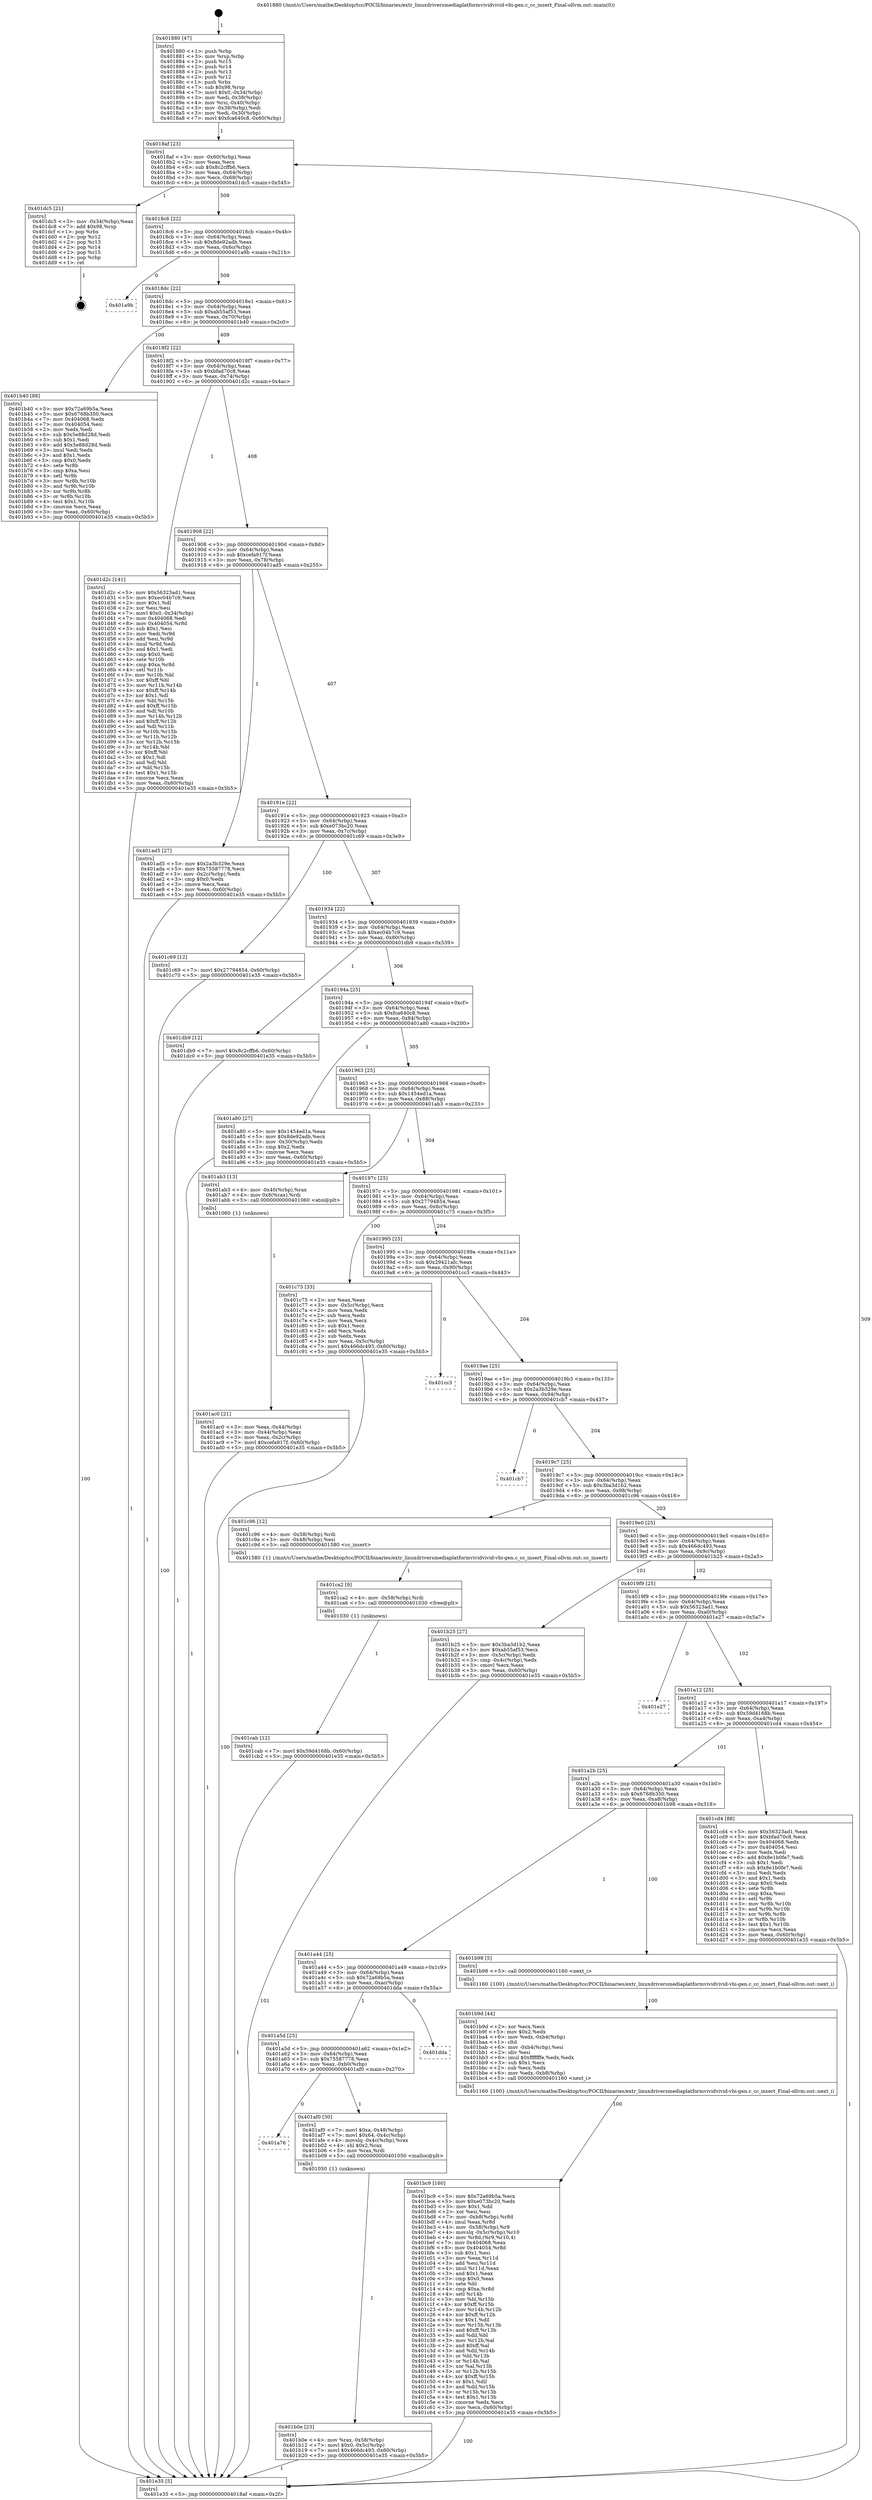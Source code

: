 digraph "0x401880" {
  label = "0x401880 (/mnt/c/Users/mathe/Desktop/tcc/POCII/binaries/extr_linuxdriversmediaplatformvividvivid-vbi-gen.c_cc_insert_Final-ollvm.out::main(0))"
  labelloc = "t"
  node[shape=record]

  Entry [label="",width=0.3,height=0.3,shape=circle,fillcolor=black,style=filled]
  "0x4018af" [label="{
     0x4018af [23]\l
     | [instrs]\l
     &nbsp;&nbsp;0x4018af \<+3\>: mov -0x60(%rbp),%eax\l
     &nbsp;&nbsp;0x4018b2 \<+2\>: mov %eax,%ecx\l
     &nbsp;&nbsp;0x4018b4 \<+6\>: sub $0x8c2cffb6,%ecx\l
     &nbsp;&nbsp;0x4018ba \<+3\>: mov %eax,-0x64(%rbp)\l
     &nbsp;&nbsp;0x4018bd \<+3\>: mov %ecx,-0x68(%rbp)\l
     &nbsp;&nbsp;0x4018c0 \<+6\>: je 0000000000401dc5 \<main+0x545\>\l
  }"]
  "0x401dc5" [label="{
     0x401dc5 [21]\l
     | [instrs]\l
     &nbsp;&nbsp;0x401dc5 \<+3\>: mov -0x34(%rbp),%eax\l
     &nbsp;&nbsp;0x401dc8 \<+7\>: add $0x98,%rsp\l
     &nbsp;&nbsp;0x401dcf \<+1\>: pop %rbx\l
     &nbsp;&nbsp;0x401dd0 \<+2\>: pop %r12\l
     &nbsp;&nbsp;0x401dd2 \<+2\>: pop %r13\l
     &nbsp;&nbsp;0x401dd4 \<+2\>: pop %r14\l
     &nbsp;&nbsp;0x401dd6 \<+2\>: pop %r15\l
     &nbsp;&nbsp;0x401dd8 \<+1\>: pop %rbp\l
     &nbsp;&nbsp;0x401dd9 \<+1\>: ret\l
  }"]
  "0x4018c6" [label="{
     0x4018c6 [22]\l
     | [instrs]\l
     &nbsp;&nbsp;0x4018c6 \<+5\>: jmp 00000000004018cb \<main+0x4b\>\l
     &nbsp;&nbsp;0x4018cb \<+3\>: mov -0x64(%rbp),%eax\l
     &nbsp;&nbsp;0x4018ce \<+5\>: sub $0x8de92adb,%eax\l
     &nbsp;&nbsp;0x4018d3 \<+3\>: mov %eax,-0x6c(%rbp)\l
     &nbsp;&nbsp;0x4018d6 \<+6\>: je 0000000000401a9b \<main+0x21b\>\l
  }"]
  Exit [label="",width=0.3,height=0.3,shape=circle,fillcolor=black,style=filled,peripheries=2]
  "0x401a9b" [label="{
     0x401a9b\l
  }", style=dashed]
  "0x4018dc" [label="{
     0x4018dc [22]\l
     | [instrs]\l
     &nbsp;&nbsp;0x4018dc \<+5\>: jmp 00000000004018e1 \<main+0x61\>\l
     &nbsp;&nbsp;0x4018e1 \<+3\>: mov -0x64(%rbp),%eax\l
     &nbsp;&nbsp;0x4018e4 \<+5\>: sub $0xab55af53,%eax\l
     &nbsp;&nbsp;0x4018e9 \<+3\>: mov %eax,-0x70(%rbp)\l
     &nbsp;&nbsp;0x4018ec \<+6\>: je 0000000000401b40 \<main+0x2c0\>\l
  }"]
  "0x401cab" [label="{
     0x401cab [12]\l
     | [instrs]\l
     &nbsp;&nbsp;0x401cab \<+7\>: movl $0x59d4168b,-0x60(%rbp)\l
     &nbsp;&nbsp;0x401cb2 \<+5\>: jmp 0000000000401e35 \<main+0x5b5\>\l
  }"]
  "0x401b40" [label="{
     0x401b40 [88]\l
     | [instrs]\l
     &nbsp;&nbsp;0x401b40 \<+5\>: mov $0x72a69b5a,%eax\l
     &nbsp;&nbsp;0x401b45 \<+5\>: mov $0x6768b350,%ecx\l
     &nbsp;&nbsp;0x401b4a \<+7\>: mov 0x404068,%edx\l
     &nbsp;&nbsp;0x401b51 \<+7\>: mov 0x404054,%esi\l
     &nbsp;&nbsp;0x401b58 \<+2\>: mov %edx,%edi\l
     &nbsp;&nbsp;0x401b5a \<+6\>: sub $0x5e88d28d,%edi\l
     &nbsp;&nbsp;0x401b60 \<+3\>: sub $0x1,%edi\l
     &nbsp;&nbsp;0x401b63 \<+6\>: add $0x5e88d28d,%edi\l
     &nbsp;&nbsp;0x401b69 \<+3\>: imul %edi,%edx\l
     &nbsp;&nbsp;0x401b6c \<+3\>: and $0x1,%edx\l
     &nbsp;&nbsp;0x401b6f \<+3\>: cmp $0x0,%edx\l
     &nbsp;&nbsp;0x401b72 \<+4\>: sete %r8b\l
     &nbsp;&nbsp;0x401b76 \<+3\>: cmp $0xa,%esi\l
     &nbsp;&nbsp;0x401b79 \<+4\>: setl %r9b\l
     &nbsp;&nbsp;0x401b7d \<+3\>: mov %r8b,%r10b\l
     &nbsp;&nbsp;0x401b80 \<+3\>: and %r9b,%r10b\l
     &nbsp;&nbsp;0x401b83 \<+3\>: xor %r9b,%r8b\l
     &nbsp;&nbsp;0x401b86 \<+3\>: or %r8b,%r10b\l
     &nbsp;&nbsp;0x401b89 \<+4\>: test $0x1,%r10b\l
     &nbsp;&nbsp;0x401b8d \<+3\>: cmovne %ecx,%eax\l
     &nbsp;&nbsp;0x401b90 \<+3\>: mov %eax,-0x60(%rbp)\l
     &nbsp;&nbsp;0x401b93 \<+5\>: jmp 0000000000401e35 \<main+0x5b5\>\l
  }"]
  "0x4018f2" [label="{
     0x4018f2 [22]\l
     | [instrs]\l
     &nbsp;&nbsp;0x4018f2 \<+5\>: jmp 00000000004018f7 \<main+0x77\>\l
     &nbsp;&nbsp;0x4018f7 \<+3\>: mov -0x64(%rbp),%eax\l
     &nbsp;&nbsp;0x4018fa \<+5\>: sub $0xbfad70c8,%eax\l
     &nbsp;&nbsp;0x4018ff \<+3\>: mov %eax,-0x74(%rbp)\l
     &nbsp;&nbsp;0x401902 \<+6\>: je 0000000000401d2c \<main+0x4ac\>\l
  }"]
  "0x401ca2" [label="{
     0x401ca2 [9]\l
     | [instrs]\l
     &nbsp;&nbsp;0x401ca2 \<+4\>: mov -0x58(%rbp),%rdi\l
     &nbsp;&nbsp;0x401ca6 \<+5\>: call 0000000000401030 \<free@plt\>\l
     | [calls]\l
     &nbsp;&nbsp;0x401030 \{1\} (unknown)\l
  }"]
  "0x401d2c" [label="{
     0x401d2c [141]\l
     | [instrs]\l
     &nbsp;&nbsp;0x401d2c \<+5\>: mov $0x56323ad1,%eax\l
     &nbsp;&nbsp;0x401d31 \<+5\>: mov $0xec04b7c9,%ecx\l
     &nbsp;&nbsp;0x401d36 \<+2\>: mov $0x1,%dl\l
     &nbsp;&nbsp;0x401d38 \<+2\>: xor %esi,%esi\l
     &nbsp;&nbsp;0x401d3a \<+7\>: movl $0x0,-0x34(%rbp)\l
     &nbsp;&nbsp;0x401d41 \<+7\>: mov 0x404068,%edi\l
     &nbsp;&nbsp;0x401d48 \<+8\>: mov 0x404054,%r8d\l
     &nbsp;&nbsp;0x401d50 \<+3\>: sub $0x1,%esi\l
     &nbsp;&nbsp;0x401d53 \<+3\>: mov %edi,%r9d\l
     &nbsp;&nbsp;0x401d56 \<+3\>: add %esi,%r9d\l
     &nbsp;&nbsp;0x401d59 \<+4\>: imul %r9d,%edi\l
     &nbsp;&nbsp;0x401d5d \<+3\>: and $0x1,%edi\l
     &nbsp;&nbsp;0x401d60 \<+3\>: cmp $0x0,%edi\l
     &nbsp;&nbsp;0x401d63 \<+4\>: sete %r10b\l
     &nbsp;&nbsp;0x401d67 \<+4\>: cmp $0xa,%r8d\l
     &nbsp;&nbsp;0x401d6b \<+4\>: setl %r11b\l
     &nbsp;&nbsp;0x401d6f \<+3\>: mov %r10b,%bl\l
     &nbsp;&nbsp;0x401d72 \<+3\>: xor $0xff,%bl\l
     &nbsp;&nbsp;0x401d75 \<+3\>: mov %r11b,%r14b\l
     &nbsp;&nbsp;0x401d78 \<+4\>: xor $0xff,%r14b\l
     &nbsp;&nbsp;0x401d7c \<+3\>: xor $0x1,%dl\l
     &nbsp;&nbsp;0x401d7f \<+3\>: mov %bl,%r15b\l
     &nbsp;&nbsp;0x401d82 \<+4\>: and $0xff,%r15b\l
     &nbsp;&nbsp;0x401d86 \<+3\>: and %dl,%r10b\l
     &nbsp;&nbsp;0x401d89 \<+3\>: mov %r14b,%r12b\l
     &nbsp;&nbsp;0x401d8c \<+4\>: and $0xff,%r12b\l
     &nbsp;&nbsp;0x401d90 \<+3\>: and %dl,%r11b\l
     &nbsp;&nbsp;0x401d93 \<+3\>: or %r10b,%r15b\l
     &nbsp;&nbsp;0x401d96 \<+3\>: or %r11b,%r12b\l
     &nbsp;&nbsp;0x401d99 \<+3\>: xor %r12b,%r15b\l
     &nbsp;&nbsp;0x401d9c \<+3\>: or %r14b,%bl\l
     &nbsp;&nbsp;0x401d9f \<+3\>: xor $0xff,%bl\l
     &nbsp;&nbsp;0x401da2 \<+3\>: or $0x1,%dl\l
     &nbsp;&nbsp;0x401da5 \<+2\>: and %dl,%bl\l
     &nbsp;&nbsp;0x401da7 \<+3\>: or %bl,%r15b\l
     &nbsp;&nbsp;0x401daa \<+4\>: test $0x1,%r15b\l
     &nbsp;&nbsp;0x401dae \<+3\>: cmovne %ecx,%eax\l
     &nbsp;&nbsp;0x401db1 \<+3\>: mov %eax,-0x60(%rbp)\l
     &nbsp;&nbsp;0x401db4 \<+5\>: jmp 0000000000401e35 \<main+0x5b5\>\l
  }"]
  "0x401908" [label="{
     0x401908 [22]\l
     | [instrs]\l
     &nbsp;&nbsp;0x401908 \<+5\>: jmp 000000000040190d \<main+0x8d\>\l
     &nbsp;&nbsp;0x40190d \<+3\>: mov -0x64(%rbp),%eax\l
     &nbsp;&nbsp;0x401910 \<+5\>: sub $0xcefa917f,%eax\l
     &nbsp;&nbsp;0x401915 \<+3\>: mov %eax,-0x78(%rbp)\l
     &nbsp;&nbsp;0x401918 \<+6\>: je 0000000000401ad5 \<main+0x255\>\l
  }"]
  "0x401bc9" [label="{
     0x401bc9 [160]\l
     | [instrs]\l
     &nbsp;&nbsp;0x401bc9 \<+5\>: mov $0x72a69b5a,%ecx\l
     &nbsp;&nbsp;0x401bce \<+5\>: mov $0xe073bc20,%edx\l
     &nbsp;&nbsp;0x401bd3 \<+3\>: mov $0x1,%dil\l
     &nbsp;&nbsp;0x401bd6 \<+2\>: xor %esi,%esi\l
     &nbsp;&nbsp;0x401bd8 \<+7\>: mov -0xb8(%rbp),%r8d\l
     &nbsp;&nbsp;0x401bdf \<+4\>: imul %eax,%r8d\l
     &nbsp;&nbsp;0x401be3 \<+4\>: mov -0x58(%rbp),%r9\l
     &nbsp;&nbsp;0x401be7 \<+4\>: movslq -0x5c(%rbp),%r10\l
     &nbsp;&nbsp;0x401beb \<+4\>: mov %r8d,(%r9,%r10,4)\l
     &nbsp;&nbsp;0x401bef \<+7\>: mov 0x404068,%eax\l
     &nbsp;&nbsp;0x401bf6 \<+8\>: mov 0x404054,%r8d\l
     &nbsp;&nbsp;0x401bfe \<+3\>: sub $0x1,%esi\l
     &nbsp;&nbsp;0x401c01 \<+3\>: mov %eax,%r11d\l
     &nbsp;&nbsp;0x401c04 \<+3\>: add %esi,%r11d\l
     &nbsp;&nbsp;0x401c07 \<+4\>: imul %r11d,%eax\l
     &nbsp;&nbsp;0x401c0b \<+3\>: and $0x1,%eax\l
     &nbsp;&nbsp;0x401c0e \<+3\>: cmp $0x0,%eax\l
     &nbsp;&nbsp;0x401c11 \<+3\>: sete %bl\l
     &nbsp;&nbsp;0x401c14 \<+4\>: cmp $0xa,%r8d\l
     &nbsp;&nbsp;0x401c18 \<+4\>: setl %r14b\l
     &nbsp;&nbsp;0x401c1c \<+3\>: mov %bl,%r15b\l
     &nbsp;&nbsp;0x401c1f \<+4\>: xor $0xff,%r15b\l
     &nbsp;&nbsp;0x401c23 \<+3\>: mov %r14b,%r12b\l
     &nbsp;&nbsp;0x401c26 \<+4\>: xor $0xff,%r12b\l
     &nbsp;&nbsp;0x401c2a \<+4\>: xor $0x1,%dil\l
     &nbsp;&nbsp;0x401c2e \<+3\>: mov %r15b,%r13b\l
     &nbsp;&nbsp;0x401c31 \<+4\>: and $0xff,%r13b\l
     &nbsp;&nbsp;0x401c35 \<+3\>: and %dil,%bl\l
     &nbsp;&nbsp;0x401c38 \<+3\>: mov %r12b,%al\l
     &nbsp;&nbsp;0x401c3b \<+2\>: and $0xff,%al\l
     &nbsp;&nbsp;0x401c3d \<+3\>: and %dil,%r14b\l
     &nbsp;&nbsp;0x401c40 \<+3\>: or %bl,%r13b\l
     &nbsp;&nbsp;0x401c43 \<+3\>: or %r14b,%al\l
     &nbsp;&nbsp;0x401c46 \<+3\>: xor %al,%r13b\l
     &nbsp;&nbsp;0x401c49 \<+3\>: or %r12b,%r15b\l
     &nbsp;&nbsp;0x401c4c \<+4\>: xor $0xff,%r15b\l
     &nbsp;&nbsp;0x401c50 \<+4\>: or $0x1,%dil\l
     &nbsp;&nbsp;0x401c54 \<+3\>: and %dil,%r15b\l
     &nbsp;&nbsp;0x401c57 \<+3\>: or %r15b,%r13b\l
     &nbsp;&nbsp;0x401c5a \<+4\>: test $0x1,%r13b\l
     &nbsp;&nbsp;0x401c5e \<+3\>: cmovne %edx,%ecx\l
     &nbsp;&nbsp;0x401c61 \<+3\>: mov %ecx,-0x60(%rbp)\l
     &nbsp;&nbsp;0x401c64 \<+5\>: jmp 0000000000401e35 \<main+0x5b5\>\l
  }"]
  "0x401ad5" [label="{
     0x401ad5 [27]\l
     | [instrs]\l
     &nbsp;&nbsp;0x401ad5 \<+5\>: mov $0x2a3b329e,%eax\l
     &nbsp;&nbsp;0x401ada \<+5\>: mov $0x75587778,%ecx\l
     &nbsp;&nbsp;0x401adf \<+3\>: mov -0x2c(%rbp),%edx\l
     &nbsp;&nbsp;0x401ae2 \<+3\>: cmp $0x0,%edx\l
     &nbsp;&nbsp;0x401ae5 \<+3\>: cmove %ecx,%eax\l
     &nbsp;&nbsp;0x401ae8 \<+3\>: mov %eax,-0x60(%rbp)\l
     &nbsp;&nbsp;0x401aeb \<+5\>: jmp 0000000000401e35 \<main+0x5b5\>\l
  }"]
  "0x40191e" [label="{
     0x40191e [22]\l
     | [instrs]\l
     &nbsp;&nbsp;0x40191e \<+5\>: jmp 0000000000401923 \<main+0xa3\>\l
     &nbsp;&nbsp;0x401923 \<+3\>: mov -0x64(%rbp),%eax\l
     &nbsp;&nbsp;0x401926 \<+5\>: sub $0xe073bc20,%eax\l
     &nbsp;&nbsp;0x40192b \<+3\>: mov %eax,-0x7c(%rbp)\l
     &nbsp;&nbsp;0x40192e \<+6\>: je 0000000000401c69 \<main+0x3e9\>\l
  }"]
  "0x401b9d" [label="{
     0x401b9d [44]\l
     | [instrs]\l
     &nbsp;&nbsp;0x401b9d \<+2\>: xor %ecx,%ecx\l
     &nbsp;&nbsp;0x401b9f \<+5\>: mov $0x2,%edx\l
     &nbsp;&nbsp;0x401ba4 \<+6\>: mov %edx,-0xb4(%rbp)\l
     &nbsp;&nbsp;0x401baa \<+1\>: cltd\l
     &nbsp;&nbsp;0x401bab \<+6\>: mov -0xb4(%rbp),%esi\l
     &nbsp;&nbsp;0x401bb1 \<+2\>: idiv %esi\l
     &nbsp;&nbsp;0x401bb3 \<+6\>: imul $0xfffffffe,%edx,%edx\l
     &nbsp;&nbsp;0x401bb9 \<+3\>: sub $0x1,%ecx\l
     &nbsp;&nbsp;0x401bbc \<+2\>: sub %ecx,%edx\l
     &nbsp;&nbsp;0x401bbe \<+6\>: mov %edx,-0xb8(%rbp)\l
     &nbsp;&nbsp;0x401bc4 \<+5\>: call 0000000000401160 \<next_i\>\l
     | [calls]\l
     &nbsp;&nbsp;0x401160 \{100\} (/mnt/c/Users/mathe/Desktop/tcc/POCII/binaries/extr_linuxdriversmediaplatformvividvivid-vbi-gen.c_cc_insert_Final-ollvm.out::next_i)\l
  }"]
  "0x401c69" [label="{
     0x401c69 [12]\l
     | [instrs]\l
     &nbsp;&nbsp;0x401c69 \<+7\>: movl $0x27794854,-0x60(%rbp)\l
     &nbsp;&nbsp;0x401c70 \<+5\>: jmp 0000000000401e35 \<main+0x5b5\>\l
  }"]
  "0x401934" [label="{
     0x401934 [22]\l
     | [instrs]\l
     &nbsp;&nbsp;0x401934 \<+5\>: jmp 0000000000401939 \<main+0xb9\>\l
     &nbsp;&nbsp;0x401939 \<+3\>: mov -0x64(%rbp),%eax\l
     &nbsp;&nbsp;0x40193c \<+5\>: sub $0xec04b7c9,%eax\l
     &nbsp;&nbsp;0x401941 \<+3\>: mov %eax,-0x80(%rbp)\l
     &nbsp;&nbsp;0x401944 \<+6\>: je 0000000000401db9 \<main+0x539\>\l
  }"]
  "0x401b0e" [label="{
     0x401b0e [23]\l
     | [instrs]\l
     &nbsp;&nbsp;0x401b0e \<+4\>: mov %rax,-0x58(%rbp)\l
     &nbsp;&nbsp;0x401b12 \<+7\>: movl $0x0,-0x5c(%rbp)\l
     &nbsp;&nbsp;0x401b19 \<+7\>: movl $0x466dc493,-0x60(%rbp)\l
     &nbsp;&nbsp;0x401b20 \<+5\>: jmp 0000000000401e35 \<main+0x5b5\>\l
  }"]
  "0x401db9" [label="{
     0x401db9 [12]\l
     | [instrs]\l
     &nbsp;&nbsp;0x401db9 \<+7\>: movl $0x8c2cffb6,-0x60(%rbp)\l
     &nbsp;&nbsp;0x401dc0 \<+5\>: jmp 0000000000401e35 \<main+0x5b5\>\l
  }"]
  "0x40194a" [label="{
     0x40194a [25]\l
     | [instrs]\l
     &nbsp;&nbsp;0x40194a \<+5\>: jmp 000000000040194f \<main+0xcf\>\l
     &nbsp;&nbsp;0x40194f \<+3\>: mov -0x64(%rbp),%eax\l
     &nbsp;&nbsp;0x401952 \<+5\>: sub $0xfca640c8,%eax\l
     &nbsp;&nbsp;0x401957 \<+6\>: mov %eax,-0x84(%rbp)\l
     &nbsp;&nbsp;0x40195d \<+6\>: je 0000000000401a80 \<main+0x200\>\l
  }"]
  "0x401a76" [label="{
     0x401a76\l
  }", style=dashed]
  "0x401a80" [label="{
     0x401a80 [27]\l
     | [instrs]\l
     &nbsp;&nbsp;0x401a80 \<+5\>: mov $0x1454ed1a,%eax\l
     &nbsp;&nbsp;0x401a85 \<+5\>: mov $0x8de92adb,%ecx\l
     &nbsp;&nbsp;0x401a8a \<+3\>: mov -0x30(%rbp),%edx\l
     &nbsp;&nbsp;0x401a8d \<+3\>: cmp $0x2,%edx\l
     &nbsp;&nbsp;0x401a90 \<+3\>: cmovne %ecx,%eax\l
     &nbsp;&nbsp;0x401a93 \<+3\>: mov %eax,-0x60(%rbp)\l
     &nbsp;&nbsp;0x401a96 \<+5\>: jmp 0000000000401e35 \<main+0x5b5\>\l
  }"]
  "0x401963" [label="{
     0x401963 [25]\l
     | [instrs]\l
     &nbsp;&nbsp;0x401963 \<+5\>: jmp 0000000000401968 \<main+0xe8\>\l
     &nbsp;&nbsp;0x401968 \<+3\>: mov -0x64(%rbp),%eax\l
     &nbsp;&nbsp;0x40196b \<+5\>: sub $0x1454ed1a,%eax\l
     &nbsp;&nbsp;0x401970 \<+6\>: mov %eax,-0x88(%rbp)\l
     &nbsp;&nbsp;0x401976 \<+6\>: je 0000000000401ab3 \<main+0x233\>\l
  }"]
  "0x401e35" [label="{
     0x401e35 [5]\l
     | [instrs]\l
     &nbsp;&nbsp;0x401e35 \<+5\>: jmp 00000000004018af \<main+0x2f\>\l
  }"]
  "0x401880" [label="{
     0x401880 [47]\l
     | [instrs]\l
     &nbsp;&nbsp;0x401880 \<+1\>: push %rbp\l
     &nbsp;&nbsp;0x401881 \<+3\>: mov %rsp,%rbp\l
     &nbsp;&nbsp;0x401884 \<+2\>: push %r15\l
     &nbsp;&nbsp;0x401886 \<+2\>: push %r14\l
     &nbsp;&nbsp;0x401888 \<+2\>: push %r13\l
     &nbsp;&nbsp;0x40188a \<+2\>: push %r12\l
     &nbsp;&nbsp;0x40188c \<+1\>: push %rbx\l
     &nbsp;&nbsp;0x40188d \<+7\>: sub $0x98,%rsp\l
     &nbsp;&nbsp;0x401894 \<+7\>: movl $0x0,-0x34(%rbp)\l
     &nbsp;&nbsp;0x40189b \<+3\>: mov %edi,-0x38(%rbp)\l
     &nbsp;&nbsp;0x40189e \<+4\>: mov %rsi,-0x40(%rbp)\l
     &nbsp;&nbsp;0x4018a2 \<+3\>: mov -0x38(%rbp),%edi\l
     &nbsp;&nbsp;0x4018a5 \<+3\>: mov %edi,-0x30(%rbp)\l
     &nbsp;&nbsp;0x4018a8 \<+7\>: movl $0xfca640c8,-0x60(%rbp)\l
  }"]
  "0x401af0" [label="{
     0x401af0 [30]\l
     | [instrs]\l
     &nbsp;&nbsp;0x401af0 \<+7\>: movl $0xa,-0x48(%rbp)\l
     &nbsp;&nbsp;0x401af7 \<+7\>: movl $0x64,-0x4c(%rbp)\l
     &nbsp;&nbsp;0x401afe \<+4\>: movslq -0x4c(%rbp),%rax\l
     &nbsp;&nbsp;0x401b02 \<+4\>: shl $0x2,%rax\l
     &nbsp;&nbsp;0x401b06 \<+3\>: mov %rax,%rdi\l
     &nbsp;&nbsp;0x401b09 \<+5\>: call 0000000000401050 \<malloc@plt\>\l
     | [calls]\l
     &nbsp;&nbsp;0x401050 \{1\} (unknown)\l
  }"]
  "0x401ab3" [label="{
     0x401ab3 [13]\l
     | [instrs]\l
     &nbsp;&nbsp;0x401ab3 \<+4\>: mov -0x40(%rbp),%rax\l
     &nbsp;&nbsp;0x401ab7 \<+4\>: mov 0x8(%rax),%rdi\l
     &nbsp;&nbsp;0x401abb \<+5\>: call 0000000000401060 \<atoi@plt\>\l
     | [calls]\l
     &nbsp;&nbsp;0x401060 \{1\} (unknown)\l
  }"]
  "0x40197c" [label="{
     0x40197c [25]\l
     | [instrs]\l
     &nbsp;&nbsp;0x40197c \<+5\>: jmp 0000000000401981 \<main+0x101\>\l
     &nbsp;&nbsp;0x401981 \<+3\>: mov -0x64(%rbp),%eax\l
     &nbsp;&nbsp;0x401984 \<+5\>: sub $0x27794854,%eax\l
     &nbsp;&nbsp;0x401989 \<+6\>: mov %eax,-0x8c(%rbp)\l
     &nbsp;&nbsp;0x40198f \<+6\>: je 0000000000401c75 \<main+0x3f5\>\l
  }"]
  "0x401ac0" [label="{
     0x401ac0 [21]\l
     | [instrs]\l
     &nbsp;&nbsp;0x401ac0 \<+3\>: mov %eax,-0x44(%rbp)\l
     &nbsp;&nbsp;0x401ac3 \<+3\>: mov -0x44(%rbp),%eax\l
     &nbsp;&nbsp;0x401ac6 \<+3\>: mov %eax,-0x2c(%rbp)\l
     &nbsp;&nbsp;0x401ac9 \<+7\>: movl $0xcefa917f,-0x60(%rbp)\l
     &nbsp;&nbsp;0x401ad0 \<+5\>: jmp 0000000000401e35 \<main+0x5b5\>\l
  }"]
  "0x401a5d" [label="{
     0x401a5d [25]\l
     | [instrs]\l
     &nbsp;&nbsp;0x401a5d \<+5\>: jmp 0000000000401a62 \<main+0x1e2\>\l
     &nbsp;&nbsp;0x401a62 \<+3\>: mov -0x64(%rbp),%eax\l
     &nbsp;&nbsp;0x401a65 \<+5\>: sub $0x75587778,%eax\l
     &nbsp;&nbsp;0x401a6a \<+6\>: mov %eax,-0xb0(%rbp)\l
     &nbsp;&nbsp;0x401a70 \<+6\>: je 0000000000401af0 \<main+0x270\>\l
  }"]
  "0x401c75" [label="{
     0x401c75 [33]\l
     | [instrs]\l
     &nbsp;&nbsp;0x401c75 \<+2\>: xor %eax,%eax\l
     &nbsp;&nbsp;0x401c77 \<+3\>: mov -0x5c(%rbp),%ecx\l
     &nbsp;&nbsp;0x401c7a \<+2\>: mov %eax,%edx\l
     &nbsp;&nbsp;0x401c7c \<+2\>: sub %ecx,%edx\l
     &nbsp;&nbsp;0x401c7e \<+2\>: mov %eax,%ecx\l
     &nbsp;&nbsp;0x401c80 \<+3\>: sub $0x1,%ecx\l
     &nbsp;&nbsp;0x401c83 \<+2\>: add %ecx,%edx\l
     &nbsp;&nbsp;0x401c85 \<+2\>: sub %edx,%eax\l
     &nbsp;&nbsp;0x401c87 \<+3\>: mov %eax,-0x5c(%rbp)\l
     &nbsp;&nbsp;0x401c8a \<+7\>: movl $0x466dc493,-0x60(%rbp)\l
     &nbsp;&nbsp;0x401c91 \<+5\>: jmp 0000000000401e35 \<main+0x5b5\>\l
  }"]
  "0x401995" [label="{
     0x401995 [25]\l
     | [instrs]\l
     &nbsp;&nbsp;0x401995 \<+5\>: jmp 000000000040199a \<main+0x11a\>\l
     &nbsp;&nbsp;0x40199a \<+3\>: mov -0x64(%rbp),%eax\l
     &nbsp;&nbsp;0x40199d \<+5\>: sub $0x29421afc,%eax\l
     &nbsp;&nbsp;0x4019a2 \<+6\>: mov %eax,-0x90(%rbp)\l
     &nbsp;&nbsp;0x4019a8 \<+6\>: je 0000000000401cc3 \<main+0x443\>\l
  }"]
  "0x401dda" [label="{
     0x401dda\l
  }", style=dashed]
  "0x401cc3" [label="{
     0x401cc3\l
  }", style=dashed]
  "0x4019ae" [label="{
     0x4019ae [25]\l
     | [instrs]\l
     &nbsp;&nbsp;0x4019ae \<+5\>: jmp 00000000004019b3 \<main+0x133\>\l
     &nbsp;&nbsp;0x4019b3 \<+3\>: mov -0x64(%rbp),%eax\l
     &nbsp;&nbsp;0x4019b6 \<+5\>: sub $0x2a3b329e,%eax\l
     &nbsp;&nbsp;0x4019bb \<+6\>: mov %eax,-0x94(%rbp)\l
     &nbsp;&nbsp;0x4019c1 \<+6\>: je 0000000000401cb7 \<main+0x437\>\l
  }"]
  "0x401a44" [label="{
     0x401a44 [25]\l
     | [instrs]\l
     &nbsp;&nbsp;0x401a44 \<+5\>: jmp 0000000000401a49 \<main+0x1c9\>\l
     &nbsp;&nbsp;0x401a49 \<+3\>: mov -0x64(%rbp),%eax\l
     &nbsp;&nbsp;0x401a4c \<+5\>: sub $0x72a69b5a,%eax\l
     &nbsp;&nbsp;0x401a51 \<+6\>: mov %eax,-0xac(%rbp)\l
     &nbsp;&nbsp;0x401a57 \<+6\>: je 0000000000401dda \<main+0x55a\>\l
  }"]
  "0x401cb7" [label="{
     0x401cb7\l
  }", style=dashed]
  "0x4019c7" [label="{
     0x4019c7 [25]\l
     | [instrs]\l
     &nbsp;&nbsp;0x4019c7 \<+5\>: jmp 00000000004019cc \<main+0x14c\>\l
     &nbsp;&nbsp;0x4019cc \<+3\>: mov -0x64(%rbp),%eax\l
     &nbsp;&nbsp;0x4019cf \<+5\>: sub $0x3ba3d1b2,%eax\l
     &nbsp;&nbsp;0x4019d4 \<+6\>: mov %eax,-0x98(%rbp)\l
     &nbsp;&nbsp;0x4019da \<+6\>: je 0000000000401c96 \<main+0x416\>\l
  }"]
  "0x401b98" [label="{
     0x401b98 [5]\l
     | [instrs]\l
     &nbsp;&nbsp;0x401b98 \<+5\>: call 0000000000401160 \<next_i\>\l
     | [calls]\l
     &nbsp;&nbsp;0x401160 \{100\} (/mnt/c/Users/mathe/Desktop/tcc/POCII/binaries/extr_linuxdriversmediaplatformvividvivid-vbi-gen.c_cc_insert_Final-ollvm.out::next_i)\l
  }"]
  "0x401c96" [label="{
     0x401c96 [12]\l
     | [instrs]\l
     &nbsp;&nbsp;0x401c96 \<+4\>: mov -0x58(%rbp),%rdi\l
     &nbsp;&nbsp;0x401c9a \<+3\>: mov -0x48(%rbp),%esi\l
     &nbsp;&nbsp;0x401c9d \<+5\>: call 0000000000401580 \<cc_insert\>\l
     | [calls]\l
     &nbsp;&nbsp;0x401580 \{1\} (/mnt/c/Users/mathe/Desktop/tcc/POCII/binaries/extr_linuxdriversmediaplatformvividvivid-vbi-gen.c_cc_insert_Final-ollvm.out::cc_insert)\l
  }"]
  "0x4019e0" [label="{
     0x4019e0 [25]\l
     | [instrs]\l
     &nbsp;&nbsp;0x4019e0 \<+5\>: jmp 00000000004019e5 \<main+0x165\>\l
     &nbsp;&nbsp;0x4019e5 \<+3\>: mov -0x64(%rbp),%eax\l
     &nbsp;&nbsp;0x4019e8 \<+5\>: sub $0x466dc493,%eax\l
     &nbsp;&nbsp;0x4019ed \<+6\>: mov %eax,-0x9c(%rbp)\l
     &nbsp;&nbsp;0x4019f3 \<+6\>: je 0000000000401b25 \<main+0x2a5\>\l
  }"]
  "0x401a2b" [label="{
     0x401a2b [25]\l
     | [instrs]\l
     &nbsp;&nbsp;0x401a2b \<+5\>: jmp 0000000000401a30 \<main+0x1b0\>\l
     &nbsp;&nbsp;0x401a30 \<+3\>: mov -0x64(%rbp),%eax\l
     &nbsp;&nbsp;0x401a33 \<+5\>: sub $0x6768b350,%eax\l
     &nbsp;&nbsp;0x401a38 \<+6\>: mov %eax,-0xa8(%rbp)\l
     &nbsp;&nbsp;0x401a3e \<+6\>: je 0000000000401b98 \<main+0x318\>\l
  }"]
  "0x401b25" [label="{
     0x401b25 [27]\l
     | [instrs]\l
     &nbsp;&nbsp;0x401b25 \<+5\>: mov $0x3ba3d1b2,%eax\l
     &nbsp;&nbsp;0x401b2a \<+5\>: mov $0xab55af53,%ecx\l
     &nbsp;&nbsp;0x401b2f \<+3\>: mov -0x5c(%rbp),%edx\l
     &nbsp;&nbsp;0x401b32 \<+3\>: cmp -0x4c(%rbp),%edx\l
     &nbsp;&nbsp;0x401b35 \<+3\>: cmovl %ecx,%eax\l
     &nbsp;&nbsp;0x401b38 \<+3\>: mov %eax,-0x60(%rbp)\l
     &nbsp;&nbsp;0x401b3b \<+5\>: jmp 0000000000401e35 \<main+0x5b5\>\l
  }"]
  "0x4019f9" [label="{
     0x4019f9 [25]\l
     | [instrs]\l
     &nbsp;&nbsp;0x4019f9 \<+5\>: jmp 00000000004019fe \<main+0x17e\>\l
     &nbsp;&nbsp;0x4019fe \<+3\>: mov -0x64(%rbp),%eax\l
     &nbsp;&nbsp;0x401a01 \<+5\>: sub $0x56323ad1,%eax\l
     &nbsp;&nbsp;0x401a06 \<+6\>: mov %eax,-0xa0(%rbp)\l
     &nbsp;&nbsp;0x401a0c \<+6\>: je 0000000000401e27 \<main+0x5a7\>\l
  }"]
  "0x401cd4" [label="{
     0x401cd4 [88]\l
     | [instrs]\l
     &nbsp;&nbsp;0x401cd4 \<+5\>: mov $0x56323ad1,%eax\l
     &nbsp;&nbsp;0x401cd9 \<+5\>: mov $0xbfad70c8,%ecx\l
     &nbsp;&nbsp;0x401cde \<+7\>: mov 0x404068,%edx\l
     &nbsp;&nbsp;0x401ce5 \<+7\>: mov 0x404054,%esi\l
     &nbsp;&nbsp;0x401cec \<+2\>: mov %edx,%edi\l
     &nbsp;&nbsp;0x401cee \<+6\>: add $0x8e1b0fe7,%edi\l
     &nbsp;&nbsp;0x401cf4 \<+3\>: sub $0x1,%edi\l
     &nbsp;&nbsp;0x401cf7 \<+6\>: sub $0x8e1b0fe7,%edi\l
     &nbsp;&nbsp;0x401cfd \<+3\>: imul %edi,%edx\l
     &nbsp;&nbsp;0x401d00 \<+3\>: and $0x1,%edx\l
     &nbsp;&nbsp;0x401d03 \<+3\>: cmp $0x0,%edx\l
     &nbsp;&nbsp;0x401d06 \<+4\>: sete %r8b\l
     &nbsp;&nbsp;0x401d0a \<+3\>: cmp $0xa,%esi\l
     &nbsp;&nbsp;0x401d0d \<+4\>: setl %r9b\l
     &nbsp;&nbsp;0x401d11 \<+3\>: mov %r8b,%r10b\l
     &nbsp;&nbsp;0x401d14 \<+3\>: and %r9b,%r10b\l
     &nbsp;&nbsp;0x401d17 \<+3\>: xor %r9b,%r8b\l
     &nbsp;&nbsp;0x401d1a \<+3\>: or %r8b,%r10b\l
     &nbsp;&nbsp;0x401d1d \<+4\>: test $0x1,%r10b\l
     &nbsp;&nbsp;0x401d21 \<+3\>: cmovne %ecx,%eax\l
     &nbsp;&nbsp;0x401d24 \<+3\>: mov %eax,-0x60(%rbp)\l
     &nbsp;&nbsp;0x401d27 \<+5\>: jmp 0000000000401e35 \<main+0x5b5\>\l
  }"]
  "0x401e27" [label="{
     0x401e27\l
  }", style=dashed]
  "0x401a12" [label="{
     0x401a12 [25]\l
     | [instrs]\l
     &nbsp;&nbsp;0x401a12 \<+5\>: jmp 0000000000401a17 \<main+0x197\>\l
     &nbsp;&nbsp;0x401a17 \<+3\>: mov -0x64(%rbp),%eax\l
     &nbsp;&nbsp;0x401a1a \<+5\>: sub $0x59d4168b,%eax\l
     &nbsp;&nbsp;0x401a1f \<+6\>: mov %eax,-0xa4(%rbp)\l
     &nbsp;&nbsp;0x401a25 \<+6\>: je 0000000000401cd4 \<main+0x454\>\l
  }"]
  Entry -> "0x401880" [label=" 1"]
  "0x4018af" -> "0x401dc5" [label=" 1"]
  "0x4018af" -> "0x4018c6" [label=" 509"]
  "0x401dc5" -> Exit [label=" 1"]
  "0x4018c6" -> "0x401a9b" [label=" 0"]
  "0x4018c6" -> "0x4018dc" [label=" 509"]
  "0x401db9" -> "0x401e35" [label=" 1"]
  "0x4018dc" -> "0x401b40" [label=" 100"]
  "0x4018dc" -> "0x4018f2" [label=" 409"]
  "0x401d2c" -> "0x401e35" [label=" 1"]
  "0x4018f2" -> "0x401d2c" [label=" 1"]
  "0x4018f2" -> "0x401908" [label=" 408"]
  "0x401cd4" -> "0x401e35" [label=" 1"]
  "0x401908" -> "0x401ad5" [label=" 1"]
  "0x401908" -> "0x40191e" [label=" 407"]
  "0x401cab" -> "0x401e35" [label=" 1"]
  "0x40191e" -> "0x401c69" [label=" 100"]
  "0x40191e" -> "0x401934" [label=" 307"]
  "0x401ca2" -> "0x401cab" [label=" 1"]
  "0x401934" -> "0x401db9" [label=" 1"]
  "0x401934" -> "0x40194a" [label=" 306"]
  "0x401c96" -> "0x401ca2" [label=" 1"]
  "0x40194a" -> "0x401a80" [label=" 1"]
  "0x40194a" -> "0x401963" [label=" 305"]
  "0x401a80" -> "0x401e35" [label=" 1"]
  "0x401880" -> "0x4018af" [label=" 1"]
  "0x401e35" -> "0x4018af" [label=" 509"]
  "0x401c75" -> "0x401e35" [label=" 100"]
  "0x401963" -> "0x401ab3" [label=" 1"]
  "0x401963" -> "0x40197c" [label=" 304"]
  "0x401ab3" -> "0x401ac0" [label=" 1"]
  "0x401ac0" -> "0x401e35" [label=" 1"]
  "0x401ad5" -> "0x401e35" [label=" 1"]
  "0x401c69" -> "0x401e35" [label=" 100"]
  "0x40197c" -> "0x401c75" [label=" 100"]
  "0x40197c" -> "0x401995" [label=" 204"]
  "0x401b9d" -> "0x401bc9" [label=" 100"]
  "0x401995" -> "0x401cc3" [label=" 0"]
  "0x401995" -> "0x4019ae" [label=" 204"]
  "0x401b98" -> "0x401b9d" [label=" 100"]
  "0x4019ae" -> "0x401cb7" [label=" 0"]
  "0x4019ae" -> "0x4019c7" [label=" 204"]
  "0x401b25" -> "0x401e35" [label=" 101"]
  "0x4019c7" -> "0x401c96" [label=" 1"]
  "0x4019c7" -> "0x4019e0" [label=" 203"]
  "0x401b0e" -> "0x401e35" [label=" 1"]
  "0x4019e0" -> "0x401b25" [label=" 101"]
  "0x4019e0" -> "0x4019f9" [label=" 102"]
  "0x401a5d" -> "0x401a76" [label=" 0"]
  "0x4019f9" -> "0x401e27" [label=" 0"]
  "0x4019f9" -> "0x401a12" [label=" 102"]
  "0x401a5d" -> "0x401af0" [label=" 1"]
  "0x401a12" -> "0x401cd4" [label=" 1"]
  "0x401a12" -> "0x401a2b" [label=" 101"]
  "0x401af0" -> "0x401b0e" [label=" 1"]
  "0x401a2b" -> "0x401b98" [label=" 100"]
  "0x401a2b" -> "0x401a44" [label=" 1"]
  "0x401b40" -> "0x401e35" [label=" 100"]
  "0x401a44" -> "0x401dda" [label=" 0"]
  "0x401a44" -> "0x401a5d" [label=" 1"]
  "0x401bc9" -> "0x401e35" [label=" 100"]
}
